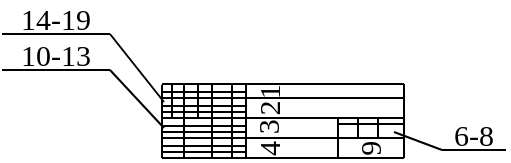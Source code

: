 <mxfile version="14.5.1" type="device"><diagram id="fWMgHjwgeKHoRminFSKL" name="Page-1"><mxGraphModel dx="510" dy="577" grid="1" gridSize="1" guides="1" tooltips="1" connect="1" arrows="1" fold="1" page="1" pageScale="1" pageWidth="280" pageHeight="200" math="0" shadow="0"><root><mxCell id="0"/><mxCell id="1" parent="0"/><mxCell id="yyQ3hnFOxFSLKmZT13JD-12" value="" style="endArrow=none;html=1;fontSize=15;" parent="1" edge="1"><mxGeometry width="50" height="50" relative="1" as="geometry"><mxPoint x="205" y="-4" as="sourcePoint"/><mxPoint x="84.0" y="-4" as="targetPoint"/></mxGeometry></mxCell><mxCell id="fqkdvX-suUWgs7coAtko-2" value="" style="endArrow=none;html=1;fontSize=15;" parent="1" edge="1"><mxGeometry width="50" height="50" relative="1" as="geometry"><mxPoint x="84" y="-4" as="sourcePoint"/><mxPoint x="84" y="-40.667" as="targetPoint"/></mxGeometry></mxCell><mxCell id="fqkdvX-suUWgs7coAtko-4" value="" style="endArrow=none;html=1;fontSize=15;" parent="1" edge="1"><mxGeometry width="50" height="50" relative="1" as="geometry"><mxPoint x="205" y="-4" as="sourcePoint"/><mxPoint x="205" y="-41" as="targetPoint"/></mxGeometry></mxCell><mxCell id="fqkdvX-suUWgs7coAtko-5" value="" style="endArrow=none;html=1;fontSize=15;" parent="1" edge="1"><mxGeometry width="50" height="50" relative="1" as="geometry"><mxPoint x="84" y="-41" as="sourcePoint"/><mxPoint x="205" y="-41" as="targetPoint"/></mxGeometry></mxCell><mxCell id="fqkdvX-suUWgs7coAtko-6" value="&lt;font face=&quot;Verdana&quot; style=&quot;font-size: 15px;&quot;&gt;6-8&lt;/font&gt;" style="text;html=1;strokeColor=none;fillColor=none;align=center;verticalAlign=middle;whiteSpace=wrap;rounded=0;fontSize=15;" parent="1" vertex="1"><mxGeometry x="224" y="-24" width="32" height="16" as="geometry"/></mxCell><mxCell id="fqkdvX-suUWgs7coAtko-7" value="" style="endArrow=none;html=1;fontSize=15;" parent="1" edge="1"><mxGeometry width="50" height="50" relative="1" as="geometry"><mxPoint x="89" y="-24" as="sourcePoint"/><mxPoint x="89" y="-40.997" as="targetPoint"/></mxGeometry></mxCell><mxCell id="fqkdvX-suUWgs7coAtko-8" value="" style="endArrow=none;html=1;fontSize=15;" parent="1" edge="1"><mxGeometry width="50" height="50" relative="1" as="geometry"><mxPoint x="95" y="-4.33" as="sourcePoint"/><mxPoint x="95" y="-40.997" as="targetPoint"/></mxGeometry></mxCell><mxCell id="fqkdvX-suUWgs7coAtko-9" value="" style="endArrow=none;html=1;fontSize=15;" parent="1" edge="1"><mxGeometry width="50" height="50" relative="1" as="geometry"><mxPoint x="102" y="-24" as="sourcePoint"/><mxPoint x="102" y="-40.997" as="targetPoint"/></mxGeometry></mxCell><mxCell id="fqkdvX-suUWgs7coAtko-10" value="" style="endArrow=none;html=1;fontSize=15;" parent="1" edge="1"><mxGeometry width="50" height="50" relative="1" as="geometry"><mxPoint x="109" y="-4.33" as="sourcePoint"/><mxPoint x="109" y="-40.997" as="targetPoint"/></mxGeometry></mxCell><mxCell id="fqkdvX-suUWgs7coAtko-11" value="" style="endArrow=none;html=1;fontSize=15;" parent="1" edge="1"><mxGeometry width="50" height="50" relative="1" as="geometry"><mxPoint x="119" y="-4.33" as="sourcePoint"/><mxPoint x="119" y="-40.997" as="targetPoint"/></mxGeometry></mxCell><mxCell id="fqkdvX-suUWgs7coAtko-12" value="" style="endArrow=none;html=1;fontSize=15;" parent="1" edge="1"><mxGeometry width="50" height="50" relative="1" as="geometry"><mxPoint x="126" y="-4.33" as="sourcePoint"/><mxPoint x="126" y="-40.997" as="targetPoint"/></mxGeometry></mxCell><mxCell id="fqkdvX-suUWgs7coAtko-13" value="" style="endArrow=none;html=1;fontSize=15;" parent="1" edge="1"><mxGeometry width="50" height="50" relative="1" as="geometry"><mxPoint x="84" y="-34" as="sourcePoint"/><mxPoint x="205" y="-34" as="targetPoint"/></mxGeometry></mxCell><mxCell id="fqkdvX-suUWgs7coAtko-14" value="" style="endArrow=none;html=1;fontSize=15;" parent="1" edge="1"><mxGeometry width="50" height="50" relative="1" as="geometry"><mxPoint x="84" y="-24" as="sourcePoint"/><mxPoint x="205" y="-24" as="targetPoint"/></mxGeometry></mxCell><mxCell id="fqkdvX-suUWgs7coAtko-15" value="" style="endArrow=none;html=1;fontSize=15;" parent="1" edge="1"><mxGeometry width="50" height="50" relative="1" as="geometry"><mxPoint x="172" y="-21" as="sourcePoint"/><mxPoint x="205" y="-21" as="targetPoint"/></mxGeometry></mxCell><mxCell id="fqkdvX-suUWgs7coAtko-16" value="" style="endArrow=none;html=1;fontSize=15;" parent="1" edge="1"><mxGeometry width="50" height="50" relative="1" as="geometry"><mxPoint x="84" y="-14" as="sourcePoint"/><mxPoint x="205" y="-14" as="targetPoint"/></mxGeometry></mxCell><mxCell id="fqkdvX-suUWgs7coAtko-17" value="" style="endArrow=none;html=1;fontSize=15;" parent="1" edge="1"><mxGeometry width="50" height="50" relative="1" as="geometry"><mxPoint x="172" y="-4.33" as="sourcePoint"/><mxPoint x="172" y="-24" as="targetPoint"/></mxGeometry></mxCell><mxCell id="fqkdvX-suUWgs7coAtko-18" value="" style="endArrow=none;html=1;fontSize=15;" parent="1" edge="1"><mxGeometry width="50" height="50" relative="1" as="geometry"><mxPoint x="182" y="-14.33" as="sourcePoint"/><mxPoint x="182" y="-24" as="targetPoint"/></mxGeometry></mxCell><mxCell id="fqkdvX-suUWgs7coAtko-19" value="" style="endArrow=none;html=1;fontSize=15;" parent="1" edge="1"><mxGeometry width="50" height="50" relative="1" as="geometry"><mxPoint x="192" y="-14.33" as="sourcePoint"/><mxPoint x="192" y="-24" as="targetPoint"/></mxGeometry></mxCell><mxCell id="fqkdvX-suUWgs7coAtko-20" value="" style="endArrow=none;html=1;fontSize=15;" parent="1" edge="1"><mxGeometry width="50" height="50" relative="1" as="geometry"><mxPoint x="84" y="-37" as="sourcePoint"/><mxPoint x="126" y="-37" as="targetPoint"/></mxGeometry></mxCell><mxCell id="fqkdvX-suUWgs7coAtko-21" value="" style="endArrow=none;html=1;fontSize=15;" parent="1" edge="1"><mxGeometry width="50" height="50" relative="1" as="geometry"><mxPoint x="84" y="-30" as="sourcePoint"/><mxPoint x="126.54" y="-30" as="targetPoint"/></mxGeometry></mxCell><mxCell id="fqkdvX-suUWgs7coAtko-22" value="" style="endArrow=none;html=1;fontSize=15;" parent="1" edge="1"><mxGeometry width="50" height="50" relative="1" as="geometry"><mxPoint x="84" y="-27" as="sourcePoint"/><mxPoint x="126" y="-27" as="targetPoint"/></mxGeometry></mxCell><mxCell id="fqkdvX-suUWgs7coAtko-23" value="" style="endArrow=none;html=1;fontSize=15;" parent="1" edge="1"><mxGeometry width="50" height="50" relative="1" as="geometry"><mxPoint x="84" y="-20" as="sourcePoint"/><mxPoint x="126" y="-20" as="targetPoint"/></mxGeometry></mxCell><mxCell id="fqkdvX-suUWgs7coAtko-24" value="" style="endArrow=none;html=1;fontSize=15;" parent="1" edge="1"><mxGeometry width="50" height="50" relative="1" as="geometry"><mxPoint x="84" y="-17" as="sourcePoint"/><mxPoint x="126" y="-17" as="targetPoint"/></mxGeometry></mxCell><mxCell id="fqkdvX-suUWgs7coAtko-25" value="" style="endArrow=none;html=1;fontSize=15;" parent="1" edge="1"><mxGeometry width="50" height="50" relative="1" as="geometry"><mxPoint x="84" y="-10" as="sourcePoint"/><mxPoint x="126" y="-10" as="targetPoint"/></mxGeometry></mxCell><mxCell id="fqkdvX-suUWgs7coAtko-26" value="" style="endArrow=none;html=1;fontSize=15;" parent="1" edge="1"><mxGeometry width="50" height="50" relative="1" as="geometry"><mxPoint x="84" y="-7" as="sourcePoint"/><mxPoint x="126" y="-7" as="targetPoint"/></mxGeometry></mxCell><mxCell id="fqkdvX-suUWgs7coAtko-27" value="&lt;font face=&quot;Verdana&quot; style=&quot;font-size: 15px;&quot;&gt;2&lt;/font&gt;" style="text;html=1;strokeColor=none;fillColor=none;align=center;verticalAlign=middle;whiteSpace=wrap;rounded=0;fontSize=15;rotation=-90;" parent="1" vertex="1"><mxGeometry x="131.62" y="-39.88" width="9.5" height="23" as="geometry"/></mxCell><mxCell id="fqkdvX-suUWgs7coAtko-28" value="&lt;font face=&quot;Verdana&quot; style=&quot;font-size: 15px;&quot;&gt;1&lt;/font&gt;" style="text;html=1;strokeColor=none;fillColor=none;align=center;verticalAlign=middle;whiteSpace=wrap;rounded=0;fontSize=15;rotation=-90;" parent="1" vertex="1"><mxGeometry x="133.25" y="-49" width="6.25" height="23" as="geometry"/></mxCell><mxCell id="fqkdvX-suUWgs7coAtko-29" value="&lt;font face=&quot;Verdana&quot; style=&quot;font-size: 15px;&quot;&gt;3&lt;/font&gt;" style="text;html=1;strokeColor=none;fillColor=none;align=center;verticalAlign=middle;whiteSpace=wrap;rounded=0;fontSize=15;rotation=-90;" parent="1" vertex="1"><mxGeometry x="131.5" y="-30.5" width="9.75" height="23" as="geometry"/></mxCell><mxCell id="fqkdvX-suUWgs7coAtko-30" value="&lt;font face=&quot;Verdana&quot; style=&quot;font-size: 15px;&quot;&gt;4&lt;/font&gt;" style="text;html=1;strokeColor=none;fillColor=none;align=center;verticalAlign=middle;whiteSpace=wrap;rounded=0;fontSize=15;rotation=-90;" parent="1" vertex="1"><mxGeometry x="131" y="-20" width="10.5" height="23" as="geometry"/></mxCell><mxCell id="fqkdvX-suUWgs7coAtko-31" value="&lt;font face=&quot;Verdana&quot; style=&quot;font-size: 15px;&quot;&gt;9&lt;/font&gt;" style="text;html=1;strokeColor=none;fillColor=none;align=center;verticalAlign=middle;whiteSpace=wrap;rounded=0;fontSize=15;rotation=-90;" parent="1" vertex="1"><mxGeometry x="182.79" y="-24.97" width="10.31" height="32.37" as="geometry"/></mxCell><mxCell id="fqkdvX-suUWgs7coAtko-32" value="" style="endArrow=none;html=1;fontSize=15;entryX=0;entryY=1;entryDx=0;entryDy=0;exitX=1;exitY=1;exitDx=0;exitDy=0;" parent="1" source="fqkdvX-suUWgs7coAtko-6" target="fqkdvX-suUWgs7coAtko-6" edge="1"><mxGeometry width="50" height="50" relative="1" as="geometry"><mxPoint x="42" y="-20.66" as="sourcePoint"/><mxPoint x="92" y="-70.66" as="targetPoint"/></mxGeometry></mxCell><mxCell id="fqkdvX-suUWgs7coAtko-33" value="&lt;font face=&quot;Verdana&quot; style=&quot;font-size: 15px;&quot;&gt;14-19&lt;/font&gt;" style="text;html=1;strokeColor=none;fillColor=none;align=center;verticalAlign=middle;whiteSpace=wrap;rounded=0;fontSize=15;" parent="1" vertex="1"><mxGeometry x="4" y="-82" width="54" height="16" as="geometry"/></mxCell><mxCell id="fqkdvX-suUWgs7coAtko-34" value="" style="endArrow=none;html=1;fontSize=15;entryX=0;entryY=1;entryDx=0;entryDy=0;exitX=1;exitY=1;exitDx=0;exitDy=0;" parent="1" source="fqkdvX-suUWgs7coAtko-33" target="fqkdvX-suUWgs7coAtko-33" edge="1"><mxGeometry width="50" height="50" relative="1" as="geometry"><mxPoint x="-43" y="-55" as="sourcePoint"/><mxPoint x="7" y="-105" as="targetPoint"/></mxGeometry></mxCell><mxCell id="fqkdvX-suUWgs7coAtko-35" value="" style="endArrow=none;html=1;fontSize=15;entryX=1;entryY=1;entryDx=0;entryDy=0;" parent="1" target="fqkdvX-suUWgs7coAtko-33" edge="1"><mxGeometry width="50" height="50" relative="1" as="geometry"><mxPoint x="85" y="-32" as="sourcePoint"/><mxPoint x="61" y="-29" as="targetPoint"/></mxGeometry></mxCell><mxCell id="fqkdvX-suUWgs7coAtko-36" value="&lt;font face=&quot;Verdana&quot; style=&quot;font-size: 15px;&quot;&gt;10-13&lt;/font&gt;" style="text;html=1;strokeColor=none;fillColor=none;align=center;verticalAlign=middle;whiteSpace=wrap;rounded=0;fontSize=15;" parent="1" vertex="1"><mxGeometry x="4" y="-64" width="54" height="16" as="geometry"/></mxCell><mxCell id="fqkdvX-suUWgs7coAtko-37" value="" style="endArrow=none;html=1;fontSize=15;entryX=0;entryY=1;entryDx=0;entryDy=0;exitX=1;exitY=1;exitDx=0;exitDy=0;" parent="1" source="fqkdvX-suUWgs7coAtko-36" target="fqkdvX-suUWgs7coAtko-36" edge="1"><mxGeometry width="50" height="50" relative="1" as="geometry"><mxPoint x="-43" y="-36.66" as="sourcePoint"/><mxPoint x="7" y="-86.66" as="targetPoint"/></mxGeometry></mxCell><mxCell id="fqkdvX-suUWgs7coAtko-38" value="" style="endArrow=none;html=1;fontSize=15;entryX=1;entryY=1;entryDx=0;entryDy=0;" parent="1" target="fqkdvX-suUWgs7coAtko-36" edge="1"><mxGeometry width="50" height="50" relative="1" as="geometry"><mxPoint x="85" y="-19" as="sourcePoint"/><mxPoint x="61" y="-10.66" as="targetPoint"/></mxGeometry></mxCell><mxCell id="fqkdvX-suUWgs7coAtko-39" value="" style="endArrow=none;html=1;fontSize=15;entryX=0;entryY=1;entryDx=0;entryDy=0;" parent="1" target="fqkdvX-suUWgs7coAtko-6" edge="1"><mxGeometry width="50" height="50" relative="1" as="geometry"><mxPoint x="200" y="-17" as="sourcePoint"/><mxPoint x="158" y="-94" as="targetPoint"/></mxGeometry></mxCell></root></mxGraphModel></diagram></mxfile>